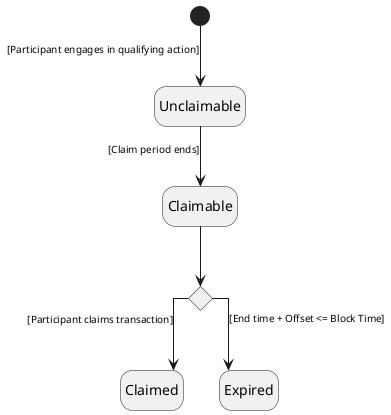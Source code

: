 @startuml RewardClaim
<style>
    arrow {
        FontSize 10
    }
</style>
skinparam linetype ortho
skinparam SequenceMessageAlign center
hide empty description
state c <<choice>>
state Unclaimable
state Claimable
state Claimed
state Expired

[*] -down-> Unclaimable : [Participant engages in qualifying action]
Unclaimable -down-> Claimable : [Claim period ends]
Claimable -down-> c
c -down-> Expired : [End time + Offset <= Block Time]
c -down-> Claimed : [Participant claims transaction]

@enduml